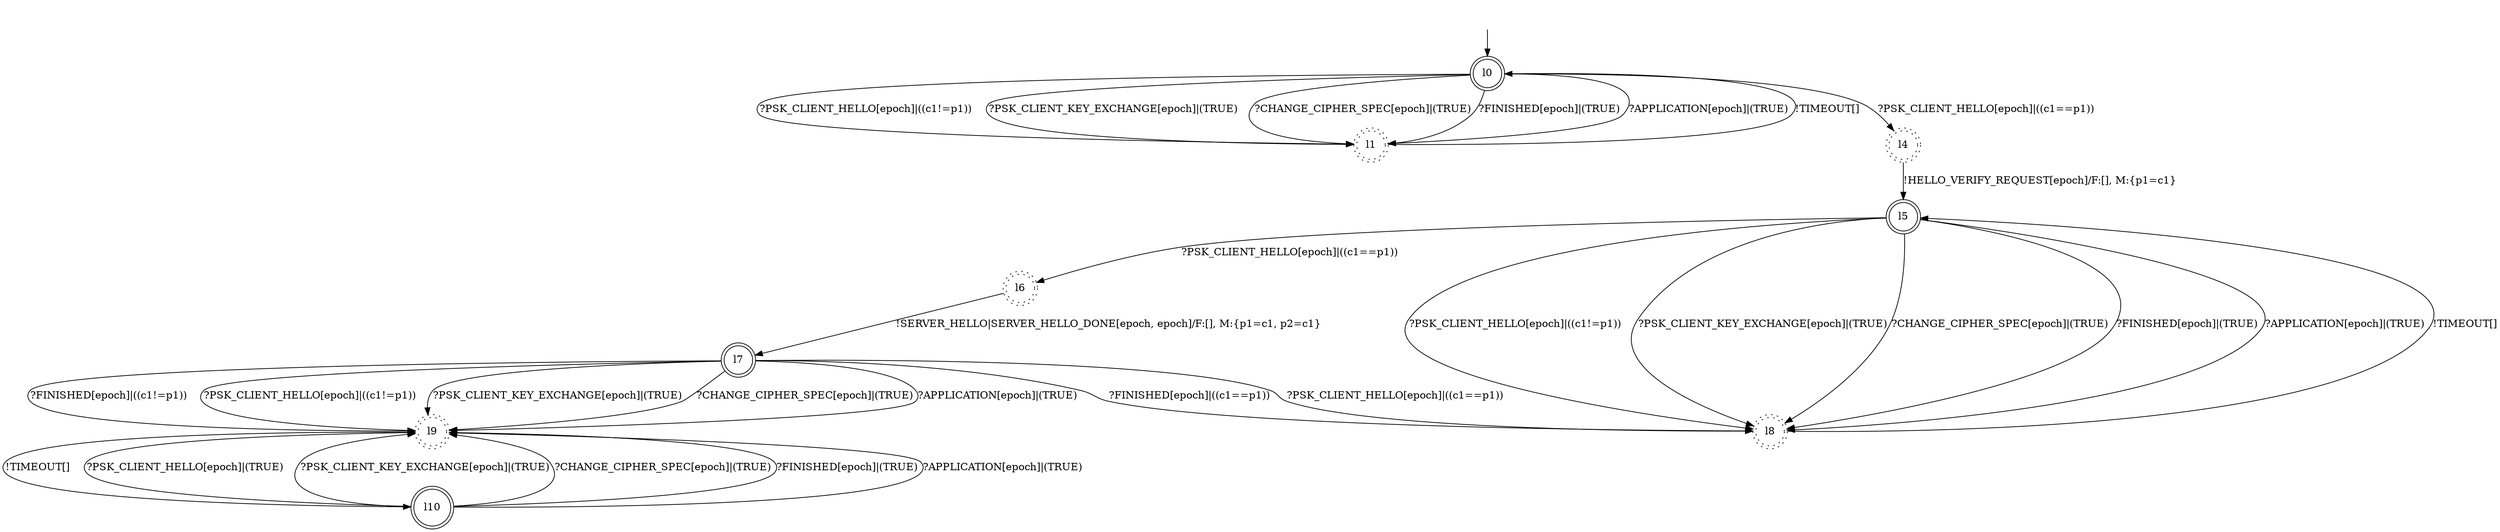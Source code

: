 digraph RA {
"" [shape=none,label=<>]
"l0" [shape=doublecircle ,style=solid]
"l1" [shape=doublecircle ,style=dotted]
"l4" [shape=doublecircle ,style=dotted]
"l5" [shape=doublecircle ,style=solid]
"l6" [shape=doublecircle ,style=dotted]
"l7" [shape=doublecircle ,style=solid]
"l8" [shape=doublecircle ,style=dotted]
"l9" [shape=doublecircle ,style=dotted]
"l10" [shape=doublecircle ,style=solid]
"" -> "l0"
"l0" -> "l1" [label=<?PSK_CLIENT_HELLO[epoch]|((c1!=p1))>]
"l0" -> "l4" [label=<?PSK_CLIENT_HELLO[epoch]|((c1==p1))>]
"l0" -> "l1" [label=<?PSK_CLIENT_KEY_EXCHANGE[epoch]|(TRUE)>]
"l0" -> "l1" [label=<?CHANGE_CIPHER_SPEC[epoch]|(TRUE)>]
"l0" -> "l1" [label=<?FINISHED[epoch]|(TRUE)>]
"l0" -> "l1" [label=<?APPLICATION[epoch]|(TRUE)>]
"l1" -> "l0" [label=<!TIMEOUT[]>]
"l4" -> "l5" [label=<!HELLO_VERIFY_REQUEST[epoch]/F:[], M:{p1=c1}>]
"l5" -> "l6" [label=<?PSK_CLIENT_HELLO[epoch]|((c1==p1))>]
"l5" -> "l8" [label=<?PSK_CLIENT_HELLO[epoch]|((c1!=p1))>]
"l5" -> "l8" [label=<?PSK_CLIENT_KEY_EXCHANGE[epoch]|(TRUE)>]
"l5" -> "l8" [label=<?CHANGE_CIPHER_SPEC[epoch]|(TRUE)>]
"l5" -> "l8" [label=<?FINISHED[epoch]|(TRUE)>]
"l5" -> "l8" [label=<?APPLICATION[epoch]|(TRUE)>]
"l6" -> "l7" [label=<!SERVER_HELLO|SERVER_HELLO_DONE[epoch, epoch]/F:[], M:{p1=c1, p2=c1}>]
"l7" -> "l8" [label=<?FINISHED[epoch]|((c1==p1))>]
"l7" -> "l9" [label=<?FINISHED[epoch]|((c1!=p1))>]
"l7" -> "l8" [label=<?PSK_CLIENT_HELLO[epoch]|((c1==p1))>]
"l7" -> "l9" [label=<?PSK_CLIENT_HELLO[epoch]|((c1!=p1))>]
"l7" -> "l9" [label=<?PSK_CLIENT_KEY_EXCHANGE[epoch]|(TRUE)>]
"l7" -> "l9" [label=<?CHANGE_CIPHER_SPEC[epoch]|(TRUE)>]
"l7" -> "l9" [label=<?APPLICATION[epoch]|(TRUE)>]
"l8" -> "l5" [label=<!TIMEOUT[]>]
"l9" -> "l10" [label=<!TIMEOUT[]>]
"l10" -> "l9" [label=<?PSK_CLIENT_HELLO[epoch]|(TRUE)>]
"l10" -> "l9" [label=<?PSK_CLIENT_KEY_EXCHANGE[epoch]|(TRUE)>]
"l10" -> "l9" [label=<?CHANGE_CIPHER_SPEC[epoch]|(TRUE)>]
"l10" -> "l9" [label=<?FINISHED[epoch]|(TRUE)>]
"l10" -> "l9" [label=<?APPLICATION[epoch]|(TRUE)>]
}
